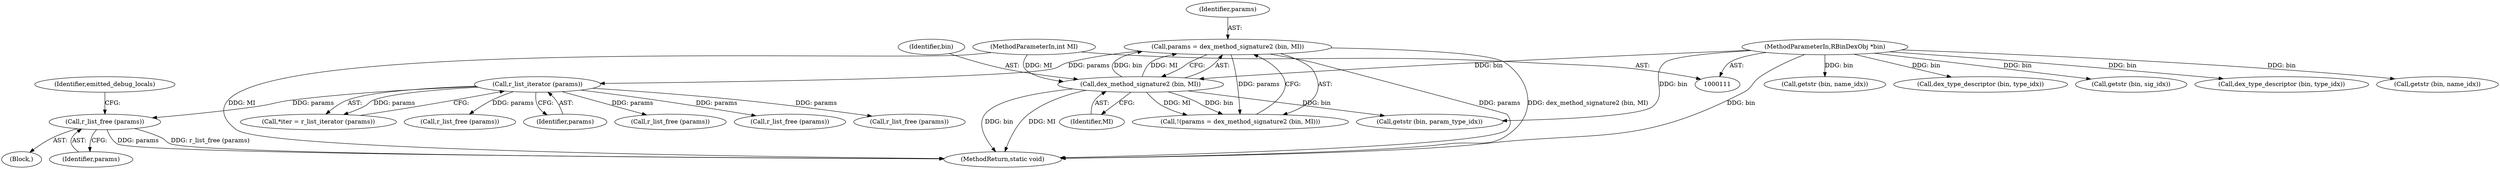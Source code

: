 digraph "0_radare2_ad55822430a03fe075221b543efb434567e9e431@API" {
"1000319" [label="(Call,r_list_free (params))"];
"1000299" [label="(Call,r_list_iterator (params))"];
"1000285" [label="(Call,params = dex_method_signature2 (bin, MI))"];
"1000287" [label="(Call,dex_method_signature2 (bin, MI))"];
"1000113" [label="(MethodParameterIn,RBinDexObj *bin)"];
"1000115" [label="(MethodParameterIn,int MI)"];
"1000493" [label="(Call,r_list_free (params))"];
"1000113" [label="(MethodParameterIn,RBinDexObj *bin)"];
"1000299" [label="(Call,r_list_iterator (params))"];
"1000338" [label="(Call,getstr (bin, param_type_idx))"];
"1000762" [label="(Call,dex_type_descriptor (bin, type_idx))"];
"1000316" [label="(Block,)"];
"1000753" [label="(Call,getstr (bin, name_idx))"];
"1000577" [label="(Call,getstr (bin, name_idx))"];
"1000297" [label="(Call,*iter = r_list_iterator (params))"];
"1000322" [label="(Identifier,emitted_debug_locals)"];
"1000284" [label="(Call,!(params = dex_method_signature2 (bin, MI)))"];
"1000286" [label="(Identifier,params)"];
"1001187" [label="(MethodReturn,static void)"];
"1000669" [label="(Call,r_list_free (params))"];
"1000300" [label="(Identifier,params)"];
"1001185" [label="(Call,r_list_free (params))"];
"1000319" [label="(Call,r_list_free (params))"];
"1000287" [label="(Call,dex_method_signature2 (bin, MI))"];
"1000586" [label="(Call,dex_type_descriptor (bin, type_idx))"];
"1000285" [label="(Call,params = dex_method_signature2 (bin, MI))"];
"1000115" [label="(MethodParameterIn,int MI)"];
"1000320" [label="(Identifier,params)"];
"1000289" [label="(Identifier,MI)"];
"1000778" [label="(Call,getstr (bin, sig_idx))"];
"1001047" [label="(Call,r_list_free (params))"];
"1000288" [label="(Identifier,bin)"];
"1000319" -> "1000316"  [label="AST: "];
"1000319" -> "1000320"  [label="CFG: "];
"1000320" -> "1000319"  [label="AST: "];
"1000322" -> "1000319"  [label="CFG: "];
"1000319" -> "1001187"  [label="DDG: r_list_free (params)"];
"1000319" -> "1001187"  [label="DDG: params"];
"1000299" -> "1000319"  [label="DDG: params"];
"1000299" -> "1000297"  [label="AST: "];
"1000299" -> "1000300"  [label="CFG: "];
"1000300" -> "1000299"  [label="AST: "];
"1000297" -> "1000299"  [label="CFG: "];
"1000299" -> "1000297"  [label="DDG: params"];
"1000285" -> "1000299"  [label="DDG: params"];
"1000299" -> "1000493"  [label="DDG: params"];
"1000299" -> "1000669"  [label="DDG: params"];
"1000299" -> "1001047"  [label="DDG: params"];
"1000299" -> "1001185"  [label="DDG: params"];
"1000285" -> "1000284"  [label="AST: "];
"1000285" -> "1000287"  [label="CFG: "];
"1000286" -> "1000285"  [label="AST: "];
"1000287" -> "1000285"  [label="AST: "];
"1000284" -> "1000285"  [label="CFG: "];
"1000285" -> "1001187"  [label="DDG: params"];
"1000285" -> "1001187"  [label="DDG: dex_method_signature2 (bin, MI)"];
"1000285" -> "1000284"  [label="DDG: params"];
"1000287" -> "1000285"  [label="DDG: bin"];
"1000287" -> "1000285"  [label="DDG: MI"];
"1000287" -> "1000289"  [label="CFG: "];
"1000288" -> "1000287"  [label="AST: "];
"1000289" -> "1000287"  [label="AST: "];
"1000287" -> "1001187"  [label="DDG: MI"];
"1000287" -> "1001187"  [label="DDG: bin"];
"1000287" -> "1000284"  [label="DDG: bin"];
"1000287" -> "1000284"  [label="DDG: MI"];
"1000113" -> "1000287"  [label="DDG: bin"];
"1000115" -> "1000287"  [label="DDG: MI"];
"1000287" -> "1000338"  [label="DDG: bin"];
"1000113" -> "1000111"  [label="AST: "];
"1000113" -> "1001187"  [label="DDG: bin"];
"1000113" -> "1000338"  [label="DDG: bin"];
"1000113" -> "1000577"  [label="DDG: bin"];
"1000113" -> "1000586"  [label="DDG: bin"];
"1000113" -> "1000753"  [label="DDG: bin"];
"1000113" -> "1000762"  [label="DDG: bin"];
"1000113" -> "1000778"  [label="DDG: bin"];
"1000115" -> "1000111"  [label="AST: "];
"1000115" -> "1001187"  [label="DDG: MI"];
}

